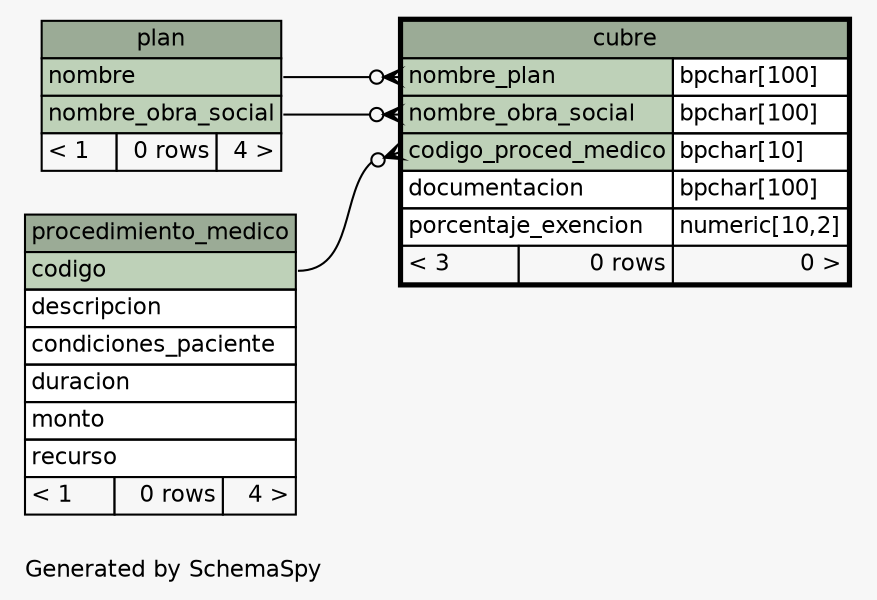 // dot 2.26.3 on Linux 3.8.0-35-generic
// SchemaSpy rev 590
digraph "oneDegreeRelationshipsDiagram" {
  graph [
    rankdir="RL"
    bgcolor="#f7f7f7"
    label="\nGenerated by SchemaSpy"
    labeljust="l"
    nodesep="0.18"
    ranksep="0.46"
    fontname="Helvetica"
    fontsize="11"
  ];
  node [
    fontname="Helvetica"
    fontsize="11"
    shape="plaintext"
  ];
  edge [
    arrowsize="0.8"
  ];
  "cubre":"codigo_proced_medico":w -> "procedimiento_medico":"codigo":e [arrowhead=none dir=back arrowtail=crowodot];
  "cubre":"nombre_obra_social":w -> "plan":"nombre_obra_social":e [arrowhead=none dir=back arrowtail=crowodot];
  "cubre":"nombre_plan":w -> "plan":"nombre":e [arrowhead=none dir=back arrowtail=crowodot];
  "cubre" [
    label=<
    <TABLE BORDER="2" CELLBORDER="1" CELLSPACING="0" BGCOLOR="#ffffff">
      <TR><TD COLSPAN="3" BGCOLOR="#9bab96" ALIGN="CENTER">cubre</TD></TR>
      <TR><TD PORT="nombre_plan" COLSPAN="2" BGCOLOR="#bed1b8" ALIGN="LEFT">nombre_plan</TD><TD PORT="nombre_plan.type" ALIGN="LEFT">bpchar[100]</TD></TR>
      <TR><TD PORT="nombre_obra_social" COLSPAN="2" BGCOLOR="#bed1b8" ALIGN="LEFT">nombre_obra_social</TD><TD PORT="nombre_obra_social.type" ALIGN="LEFT">bpchar[100]</TD></TR>
      <TR><TD PORT="codigo_proced_medico" COLSPAN="2" BGCOLOR="#bed1b8" ALIGN="LEFT">codigo_proced_medico</TD><TD PORT="codigo_proced_medico.type" ALIGN="LEFT">bpchar[10]</TD></TR>
      <TR><TD PORT="documentacion" COLSPAN="2" ALIGN="LEFT">documentacion</TD><TD PORT="documentacion.type" ALIGN="LEFT">bpchar[100]</TD></TR>
      <TR><TD PORT="porcentaje_exencion" COLSPAN="2" ALIGN="LEFT">porcentaje_exencion</TD><TD PORT="porcentaje_exencion.type" ALIGN="LEFT">numeric[10,2]</TD></TR>
      <TR><TD ALIGN="LEFT" BGCOLOR="#f7f7f7">&lt; 3</TD><TD ALIGN="RIGHT" BGCOLOR="#f7f7f7">0 rows</TD><TD ALIGN="RIGHT" BGCOLOR="#f7f7f7">0 &gt;</TD></TR>
    </TABLE>>
    URL="cubre.html"
    tooltip="cubre"
  ];
  "plan" [
    label=<
    <TABLE BORDER="0" CELLBORDER="1" CELLSPACING="0" BGCOLOR="#ffffff">
      <TR><TD COLSPAN="3" BGCOLOR="#9bab96" ALIGN="CENTER">plan</TD></TR>
      <TR><TD PORT="nombre" COLSPAN="3" BGCOLOR="#bed1b8" ALIGN="LEFT">nombre</TD></TR>
      <TR><TD PORT="nombre_obra_social" COLSPAN="3" BGCOLOR="#bed1b8" ALIGN="LEFT">nombre_obra_social</TD></TR>
      <TR><TD ALIGN="LEFT" BGCOLOR="#f7f7f7">&lt; 1</TD><TD ALIGN="RIGHT" BGCOLOR="#f7f7f7">0 rows</TD><TD ALIGN="RIGHT" BGCOLOR="#f7f7f7">4 &gt;</TD></TR>
    </TABLE>>
    URL="plan.html"
    tooltip="plan"
  ];
  "procedimiento_medico" [
    label=<
    <TABLE BORDER="0" CELLBORDER="1" CELLSPACING="0" BGCOLOR="#ffffff">
      <TR><TD COLSPAN="3" BGCOLOR="#9bab96" ALIGN="CENTER">procedimiento_medico</TD></TR>
      <TR><TD PORT="codigo" COLSPAN="3" BGCOLOR="#bed1b8" ALIGN="LEFT">codigo</TD></TR>
      <TR><TD PORT="descripcion" COLSPAN="3" ALIGN="LEFT">descripcion</TD></TR>
      <TR><TD PORT="condiciones_paciente" COLSPAN="3" ALIGN="LEFT">condiciones_paciente</TD></TR>
      <TR><TD PORT="duracion" COLSPAN="3" ALIGN="LEFT">duracion</TD></TR>
      <TR><TD PORT="monto" COLSPAN="3" ALIGN="LEFT">monto</TD></TR>
      <TR><TD PORT="recurso" COLSPAN="3" ALIGN="LEFT">recurso</TD></TR>
      <TR><TD ALIGN="LEFT" BGCOLOR="#f7f7f7">&lt; 1</TD><TD ALIGN="RIGHT" BGCOLOR="#f7f7f7">0 rows</TD><TD ALIGN="RIGHT" BGCOLOR="#f7f7f7">4 &gt;</TD></TR>
    </TABLE>>
    URL="procedimiento_medico.html"
    tooltip="procedimiento_medico"
  ];
}
